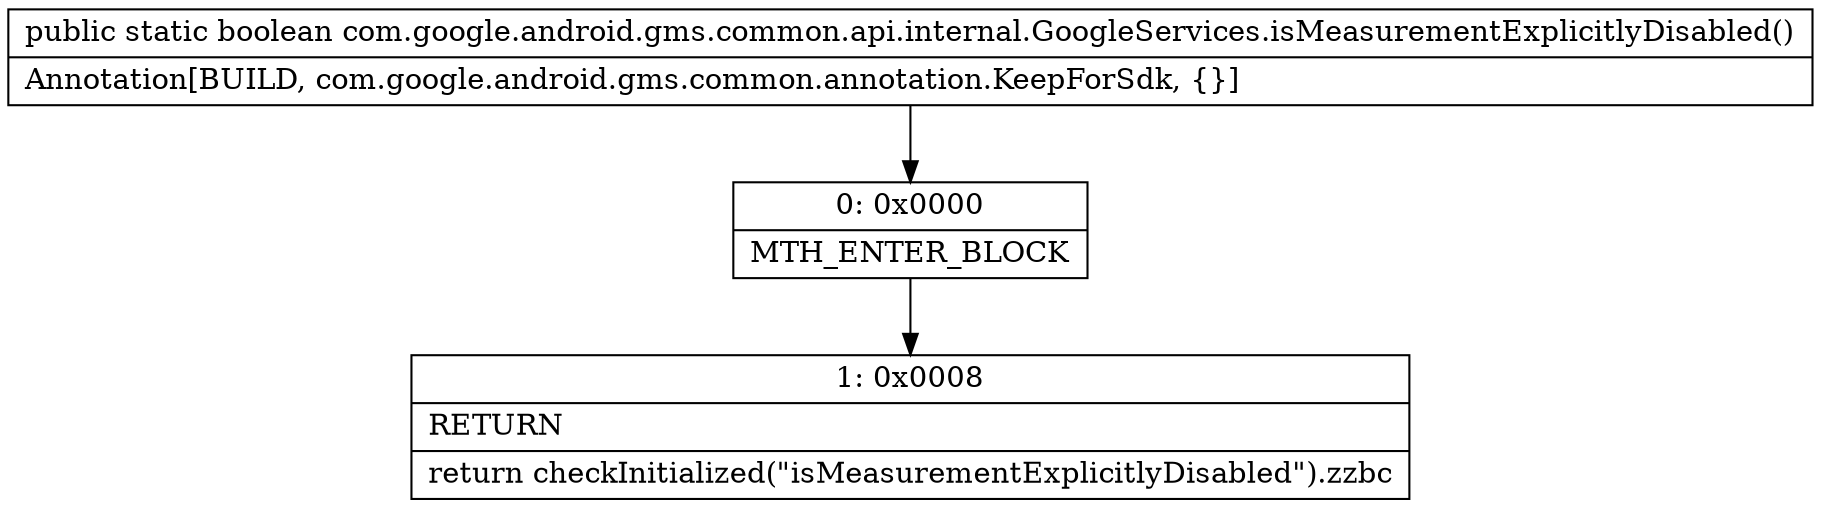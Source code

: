 digraph "CFG forcom.google.android.gms.common.api.internal.GoogleServices.isMeasurementExplicitlyDisabled()Z" {
Node_0 [shape=record,label="{0\:\ 0x0000|MTH_ENTER_BLOCK\l}"];
Node_1 [shape=record,label="{1\:\ 0x0008|RETURN\l|return checkInitialized(\"isMeasurementExplicitlyDisabled\").zzbc\l}"];
MethodNode[shape=record,label="{public static boolean com.google.android.gms.common.api.internal.GoogleServices.isMeasurementExplicitlyDisabled()  | Annotation[BUILD, com.google.android.gms.common.annotation.KeepForSdk, \{\}]\l}"];
MethodNode -> Node_0;
Node_0 -> Node_1;
}

